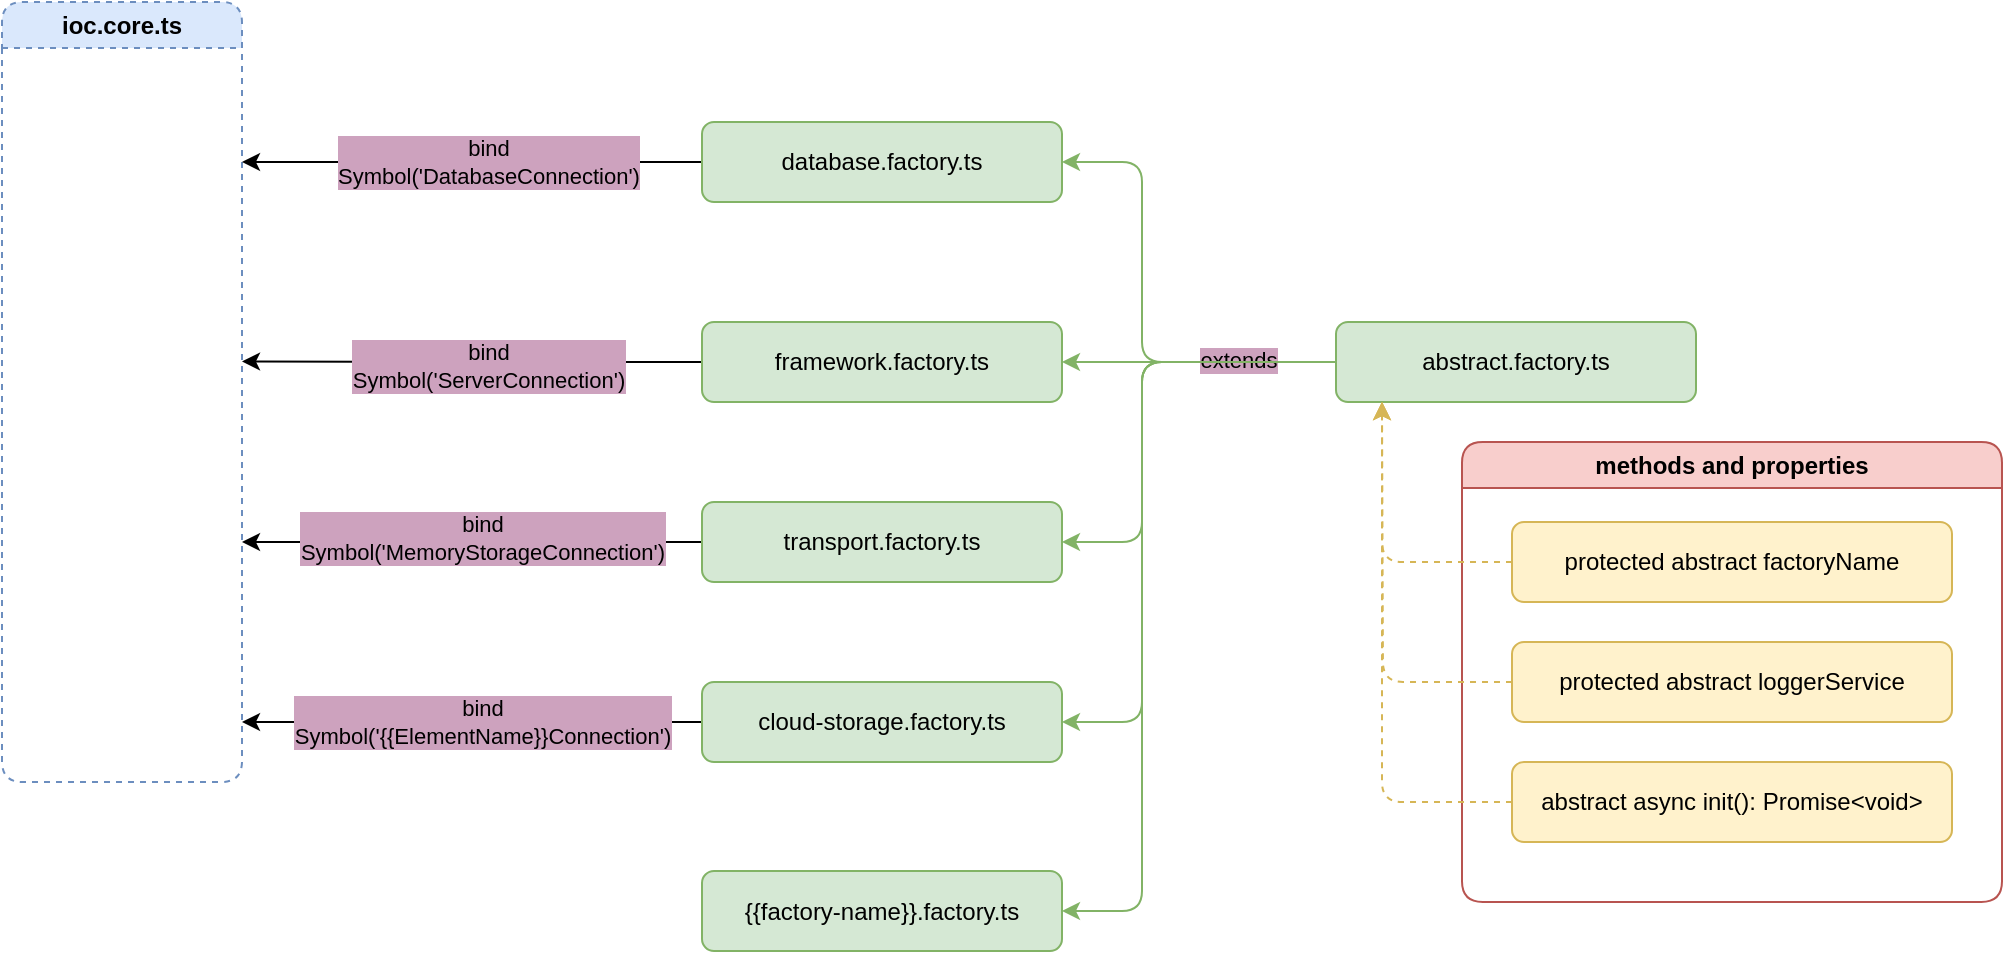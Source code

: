 <mxfile version="21.0.8" type="github">
  <diagram name="Страница 1" id="B-fDVC8iYzseoIeJ-J_j">
    <mxGraphModel dx="1531" dy="316" grid="1" gridSize="10" guides="1" tooltips="1" connect="1" arrows="1" fold="1" page="1" pageScale="1" pageWidth="827" pageHeight="1169" math="0" shadow="0">
      <root>
        <mxCell id="0" />
        <mxCell id="1" parent="0" />
        <mxCell id="ZGRNINhNJlQhkateeScL-3" value="ioc.core.ts" style="swimlane;whiteSpace=wrap;html=1;rounded=1;dashed=1;fillColor=#dae8fc;strokeColor=#6c8ebf;" vertex="1" parent="1">
          <mxGeometry x="-20" y="130" width="120" height="390" as="geometry" />
        </mxCell>
        <mxCell id="ZGRNINhNJlQhkateeScL-4" style="edgeStyle=orthogonalEdgeStyle;rounded=0;orthogonalLoop=1;jettySize=auto;html=1;" edge="1" parent="1" source="ZGRNINhNJlQhkateeScL-6">
          <mxGeometry relative="1" as="geometry">
            <mxPoint x="100.0" y="210" as="targetPoint" />
          </mxGeometry>
        </mxCell>
        <mxCell id="ZGRNINhNJlQhkateeScL-5" value="bind&lt;br&gt;Symbol(&#39;DatabaseConnection&#39;)" style="edgeLabel;html=1;align=center;verticalAlign=middle;resizable=0;points=[];labelBackgroundColor=#CDA2BE;" vertex="1" connectable="0" parent="ZGRNINhNJlQhkateeScL-4">
          <mxGeometry x="-0.066" relative="1" as="geometry">
            <mxPoint as="offset" />
          </mxGeometry>
        </mxCell>
        <mxCell id="ZGRNINhNJlQhkateeScL-6" value="database.factory.ts" style="rounded=1;whiteSpace=wrap;html=1;fillColor=#d5e8d4;strokeColor=#82b366;" vertex="1" parent="1">
          <mxGeometry x="330" y="190" width="180" height="40" as="geometry" />
        </mxCell>
        <mxCell id="ZGRNINhNJlQhkateeScL-7" style="edgeStyle=orthogonalEdgeStyle;rounded=0;orthogonalLoop=1;jettySize=auto;html=1;exitX=0;exitY=0.5;exitDx=0;exitDy=0;" edge="1" parent="1" source="ZGRNINhNJlQhkateeScL-8">
          <mxGeometry relative="1" as="geometry">
            <mxPoint x="100.0" y="309.714" as="targetPoint" />
          </mxGeometry>
        </mxCell>
        <mxCell id="ZGRNINhNJlQhkateeScL-8" value="framework.factory.ts" style="rounded=1;whiteSpace=wrap;html=1;fillColor=#d5e8d4;strokeColor=#82b366;" vertex="1" parent="1">
          <mxGeometry x="330" y="290" width="180" height="40" as="geometry" />
        </mxCell>
        <mxCell id="ZGRNINhNJlQhkateeScL-9" style="edgeStyle=orthogonalEdgeStyle;rounded=0;orthogonalLoop=1;jettySize=auto;html=1;" edge="1" parent="1" source="ZGRNINhNJlQhkateeScL-11">
          <mxGeometry relative="1" as="geometry">
            <mxPoint x="100.0" y="400" as="targetPoint" />
            <Array as="points">
              <mxPoint x="220" y="400" />
              <mxPoint x="220" y="400" />
            </Array>
          </mxGeometry>
        </mxCell>
        <mxCell id="ZGRNINhNJlQhkateeScL-10" value="bind&lt;br&gt;Symbol(&#39;MemoryStorageConnection&#39;)" style="edgeLabel;html=1;align=center;verticalAlign=middle;resizable=0;points=[];labelBackgroundColor=#CDA2BE;" vertex="1" connectable="0" parent="ZGRNINhNJlQhkateeScL-9">
          <mxGeometry x="0.083" y="-2" relative="1" as="geometry">
            <mxPoint x="14" as="offset" />
          </mxGeometry>
        </mxCell>
        <mxCell id="ZGRNINhNJlQhkateeScL-11" value="transport.factory.ts" style="rounded=1;whiteSpace=wrap;html=1;fillColor=#d5e8d4;strokeColor=#82b366;" vertex="1" parent="1">
          <mxGeometry x="330" y="380" width="180" height="40" as="geometry" />
        </mxCell>
        <mxCell id="ZGRNINhNJlQhkateeScL-12" value="bind&lt;br&gt;Symbol(&#39;ServerConnection&#39;)" style="edgeLabel;html=1;align=center;verticalAlign=middle;resizable=0;points=[];labelBackgroundColor=#CDA2BE;" vertex="1" connectable="0" parent="1">
          <mxGeometry x="219.997" y="230" as="geometry">
            <mxPoint x="3" y="82" as="offset" />
          </mxGeometry>
        </mxCell>
        <mxCell id="ZGRNINhNJlQhkateeScL-13" style="edgeStyle=orthogonalEdgeStyle;rounded=1;orthogonalLoop=1;jettySize=auto;html=1;entryX=1;entryY=0.5;entryDx=0;entryDy=0;fillColor=#d5e8d4;strokeColor=#82b366;" edge="1" parent="1" source="ZGRNINhNJlQhkateeScL-17" target="ZGRNINhNJlQhkateeScL-6">
          <mxGeometry relative="1" as="geometry">
            <Array as="points">
              <mxPoint x="550" y="310" />
              <mxPoint x="550" y="210" />
            </Array>
          </mxGeometry>
        </mxCell>
        <mxCell id="ZGRNINhNJlQhkateeScL-14" style="edgeStyle=orthogonalEdgeStyle;rounded=1;orthogonalLoop=1;jettySize=auto;html=1;entryX=1;entryY=0.5;entryDx=0;entryDy=0;fillColor=#d5e8d4;strokeColor=#82b366;" edge="1" parent="1" source="ZGRNINhNJlQhkateeScL-17" target="ZGRNINhNJlQhkateeScL-8">
          <mxGeometry relative="1" as="geometry" />
        </mxCell>
        <mxCell id="ZGRNINhNJlQhkateeScL-15" style="edgeStyle=orthogonalEdgeStyle;rounded=1;orthogonalLoop=1;jettySize=auto;html=1;entryX=1;entryY=0.5;entryDx=0;entryDy=0;fillColor=#d5e8d4;strokeColor=#82b366;" edge="1" parent="1" source="ZGRNINhNJlQhkateeScL-17" target="ZGRNINhNJlQhkateeScL-11">
          <mxGeometry relative="1" as="geometry">
            <Array as="points">
              <mxPoint x="550" y="310" />
              <mxPoint x="550" y="400" />
            </Array>
          </mxGeometry>
        </mxCell>
        <mxCell id="ZGRNINhNJlQhkateeScL-16" value="extends" style="edgeLabel;html=1;align=center;verticalAlign=middle;resizable=0;points=[];labelBackgroundColor=#CDA2BE;" vertex="1" connectable="0" parent="ZGRNINhNJlQhkateeScL-15">
          <mxGeometry x="-0.566" y="-1" relative="1" as="geometry">
            <mxPoint as="offset" />
          </mxGeometry>
        </mxCell>
        <mxCell id="ZGRNINhNJlQhkateeScL-30" style="edgeStyle=orthogonalEdgeStyle;rounded=1;orthogonalLoop=1;jettySize=auto;html=1;entryX=1;entryY=0.5;entryDx=0;entryDy=0;fillColor=#d5e8d4;strokeColor=#82b366;" edge="1" parent="1" source="ZGRNINhNJlQhkateeScL-17" target="ZGRNINhNJlQhkateeScL-24">
          <mxGeometry relative="1" as="geometry">
            <Array as="points">
              <mxPoint x="550" y="310" />
              <mxPoint x="550" y="490" />
            </Array>
          </mxGeometry>
        </mxCell>
        <mxCell id="ZGRNINhNJlQhkateeScL-31" style="edgeStyle=orthogonalEdgeStyle;rounded=1;orthogonalLoop=1;jettySize=auto;html=1;entryX=1;entryY=0.5;entryDx=0;entryDy=0;fillColor=#d5e8d4;strokeColor=#82b366;" edge="1" parent="1" source="ZGRNINhNJlQhkateeScL-17" target="ZGRNINhNJlQhkateeScL-29">
          <mxGeometry relative="1" as="geometry">
            <Array as="points">
              <mxPoint x="550" y="310" />
              <mxPoint x="550" y="584" />
            </Array>
          </mxGeometry>
        </mxCell>
        <mxCell id="ZGRNINhNJlQhkateeScL-17" value="abstract.factory.ts" style="rounded=1;whiteSpace=wrap;html=1;fillColor=#d5e8d4;strokeColor=#82b366;" vertex="1" parent="1">
          <mxGeometry x="647" y="290" width="180" height="40" as="geometry" />
        </mxCell>
        <mxCell id="ZGRNINhNJlQhkateeScL-18" value="methods and properties" style="swimlane;whiteSpace=wrap;html=1;fillColor=#f8cecc;strokeColor=#b85450;rounded=1;" vertex="1" parent="1">
          <mxGeometry x="710" y="350" width="270" height="230" as="geometry" />
        </mxCell>
        <mxCell id="ZGRNINhNJlQhkateeScL-19" value="protected abstract factoryName" style="rounded=1;whiteSpace=wrap;html=1;fillColor=#fff2cc;strokeColor=#d6b656;" vertex="1" parent="ZGRNINhNJlQhkateeScL-18">
          <mxGeometry x="25" y="40" width="220" height="40" as="geometry" />
        </mxCell>
        <mxCell id="ZGRNINhNJlQhkateeScL-20" value="abstract async init(): Promise&amp;lt;void&amp;gt;" style="rounded=1;whiteSpace=wrap;html=1;fillColor=#fff2cc;strokeColor=#d6b656;" vertex="1" parent="ZGRNINhNJlQhkateeScL-18">
          <mxGeometry x="25" y="160" width="220" height="40" as="geometry" />
        </mxCell>
        <mxCell id="ZGRNINhNJlQhkateeScL-28" style="edgeStyle=orthogonalEdgeStyle;rounded=1;orthogonalLoop=1;jettySize=auto;html=1;fillColor=#fff2cc;strokeColor=#d6b656;dashed=1;" edge="1" parent="ZGRNINhNJlQhkateeScL-18" source="ZGRNINhNJlQhkateeScL-26">
          <mxGeometry relative="1" as="geometry">
            <mxPoint x="-40" y="-20" as="targetPoint" />
          </mxGeometry>
        </mxCell>
        <mxCell id="ZGRNINhNJlQhkateeScL-26" value="protected abstract loggerService" style="rounded=1;whiteSpace=wrap;html=1;fillColor=#fff2cc;strokeColor=#d6b656;" vertex="1" parent="ZGRNINhNJlQhkateeScL-18">
          <mxGeometry x="25" y="100" width="220" height="40" as="geometry" />
        </mxCell>
        <mxCell id="ZGRNINhNJlQhkateeScL-21" style="edgeStyle=orthogonalEdgeStyle;rounded=1;orthogonalLoop=1;jettySize=auto;html=1;exitX=0;exitY=0.5;exitDx=0;exitDy=0;fillColor=#fff2cc;strokeColor=#d6b656;dashed=1;" edge="1" parent="1" source="ZGRNINhNJlQhkateeScL-19">
          <mxGeometry relative="1" as="geometry">
            <mxPoint x="670" y="330" as="targetPoint" />
            <Array as="points">
              <mxPoint x="670" y="410" />
            </Array>
          </mxGeometry>
        </mxCell>
        <mxCell id="ZGRNINhNJlQhkateeScL-22" style="edgeStyle=orthogonalEdgeStyle;rounded=1;orthogonalLoop=1;jettySize=auto;html=1;exitX=0;exitY=0.5;exitDx=0;exitDy=0;fillColor=#fff2cc;strokeColor=#d6b656;dashed=1;" edge="1" parent="1" source="ZGRNINhNJlQhkateeScL-20" target="ZGRNINhNJlQhkateeScL-17">
          <mxGeometry relative="1" as="geometry">
            <mxPoint x="696" y="330" as="targetPoint" />
            <Array as="points">
              <mxPoint x="670" y="530" />
            </Array>
          </mxGeometry>
        </mxCell>
        <mxCell id="ZGRNINhNJlQhkateeScL-23" style="edgeStyle=orthogonalEdgeStyle;rounded=0;orthogonalLoop=1;jettySize=auto;html=1;" edge="1" parent="1" source="ZGRNINhNJlQhkateeScL-24">
          <mxGeometry relative="1" as="geometry">
            <mxPoint x="100.0" y="490" as="targetPoint" />
          </mxGeometry>
        </mxCell>
        <mxCell id="ZGRNINhNJlQhkateeScL-24" value="cloud-storage.factory.ts" style="rounded=1;whiteSpace=wrap;html=1;fillColor=#d5e8d4;strokeColor=#82b366;" vertex="1" parent="1">
          <mxGeometry x="330" y="470" width="180" height="40" as="geometry" />
        </mxCell>
        <mxCell id="ZGRNINhNJlQhkateeScL-25" value="bind&lt;br&gt;Symbol(&#39;{{ElementName}}Connection&#39;)" style="edgeLabel;html=1;align=center;verticalAlign=middle;resizable=0;points=[];labelBackgroundColor=#CDA2BE;" vertex="1" connectable="0" parent="1">
          <mxGeometry x="219.995" y="490.0" as="geometry" />
        </mxCell>
        <mxCell id="ZGRNINhNJlQhkateeScL-29" value="{{factory-name}}.factory.ts" style="rounded=1;whiteSpace=wrap;html=1;fillColor=#d5e8d4;strokeColor=#82b366;" vertex="1" parent="1">
          <mxGeometry x="330" y="564.5" width="180" height="40" as="geometry" />
        </mxCell>
      </root>
    </mxGraphModel>
  </diagram>
</mxfile>
